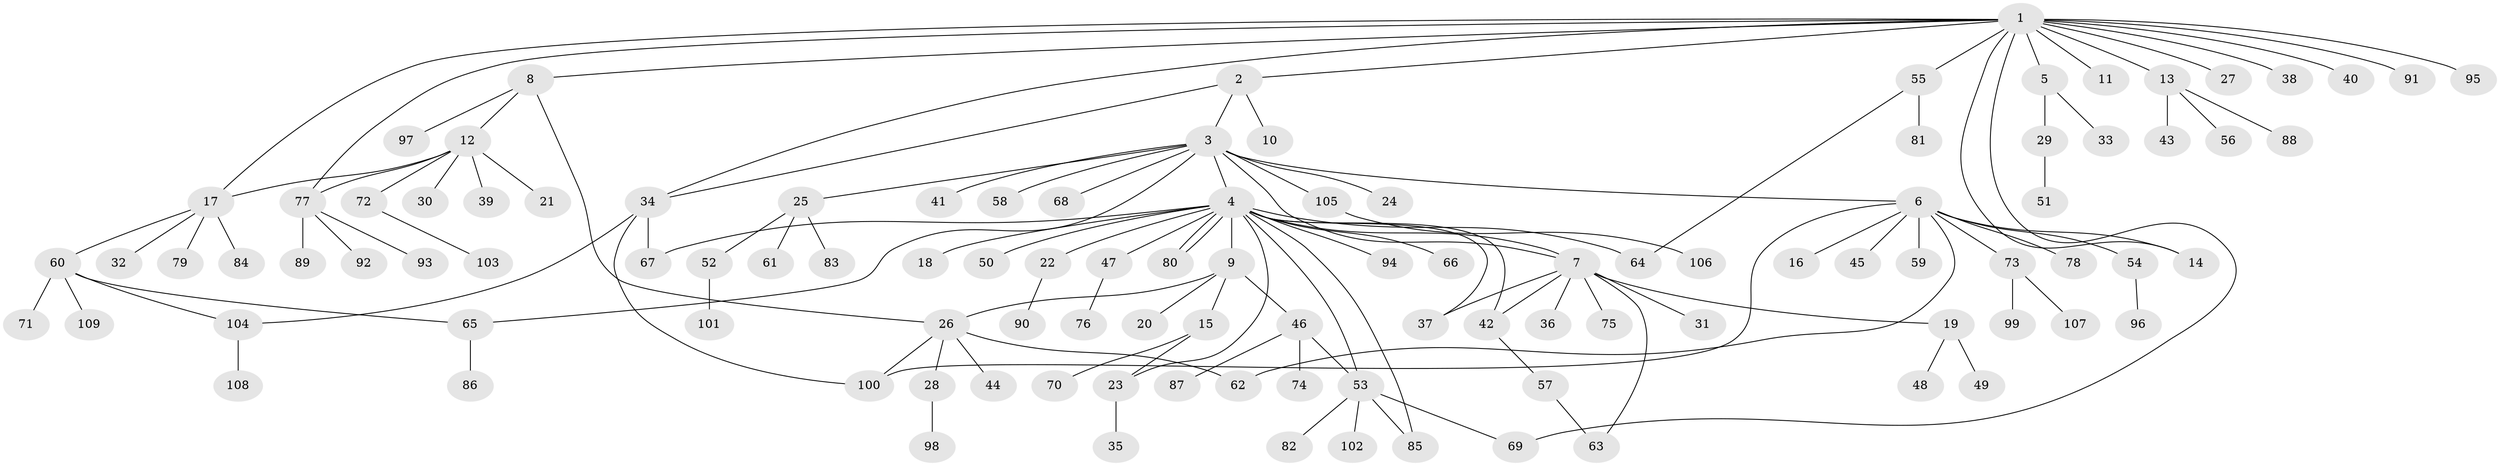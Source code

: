 // Generated by graph-tools (version 1.1) at 2025/01/03/09/25 03:01:51]
// undirected, 109 vertices, 129 edges
graph export_dot {
graph [start="1"]
  node [color=gray90,style=filled];
  1;
  2;
  3;
  4;
  5;
  6;
  7;
  8;
  9;
  10;
  11;
  12;
  13;
  14;
  15;
  16;
  17;
  18;
  19;
  20;
  21;
  22;
  23;
  24;
  25;
  26;
  27;
  28;
  29;
  30;
  31;
  32;
  33;
  34;
  35;
  36;
  37;
  38;
  39;
  40;
  41;
  42;
  43;
  44;
  45;
  46;
  47;
  48;
  49;
  50;
  51;
  52;
  53;
  54;
  55;
  56;
  57;
  58;
  59;
  60;
  61;
  62;
  63;
  64;
  65;
  66;
  67;
  68;
  69;
  70;
  71;
  72;
  73;
  74;
  75;
  76;
  77;
  78;
  79;
  80;
  81;
  82;
  83;
  84;
  85;
  86;
  87;
  88;
  89;
  90;
  91;
  92;
  93;
  94;
  95;
  96;
  97;
  98;
  99;
  100;
  101;
  102;
  103;
  104;
  105;
  106;
  107;
  108;
  109;
  1 -- 2;
  1 -- 5;
  1 -- 8;
  1 -- 11;
  1 -- 13;
  1 -- 14;
  1 -- 17;
  1 -- 27;
  1 -- 34;
  1 -- 38;
  1 -- 40;
  1 -- 55;
  1 -- 69;
  1 -- 77;
  1 -- 91;
  1 -- 95;
  2 -- 3;
  2 -- 10;
  2 -- 34;
  3 -- 4;
  3 -- 6;
  3 -- 7;
  3 -- 24;
  3 -- 25;
  3 -- 41;
  3 -- 58;
  3 -- 65;
  3 -- 68;
  3 -- 105;
  4 -- 7;
  4 -- 9;
  4 -- 18;
  4 -- 22;
  4 -- 23;
  4 -- 37;
  4 -- 42;
  4 -- 47;
  4 -- 50;
  4 -- 53;
  4 -- 64;
  4 -- 66;
  4 -- 67;
  4 -- 80;
  4 -- 80;
  4 -- 85;
  4 -- 94;
  5 -- 29;
  5 -- 33;
  6 -- 14;
  6 -- 16;
  6 -- 45;
  6 -- 54;
  6 -- 59;
  6 -- 62;
  6 -- 73;
  6 -- 78;
  6 -- 100;
  7 -- 19;
  7 -- 31;
  7 -- 36;
  7 -- 37;
  7 -- 42;
  7 -- 63;
  7 -- 75;
  8 -- 12;
  8 -- 26;
  8 -- 97;
  9 -- 15;
  9 -- 20;
  9 -- 26;
  9 -- 46;
  12 -- 17;
  12 -- 21;
  12 -- 30;
  12 -- 39;
  12 -- 72;
  12 -- 77;
  13 -- 43;
  13 -- 56;
  13 -- 88;
  15 -- 23;
  15 -- 70;
  17 -- 32;
  17 -- 60;
  17 -- 79;
  17 -- 84;
  19 -- 48;
  19 -- 49;
  22 -- 90;
  23 -- 35;
  25 -- 52;
  25 -- 61;
  25 -- 83;
  26 -- 28;
  26 -- 44;
  26 -- 62;
  26 -- 100;
  28 -- 98;
  29 -- 51;
  34 -- 67;
  34 -- 100;
  34 -- 104;
  42 -- 57;
  46 -- 53;
  46 -- 74;
  46 -- 87;
  47 -- 76;
  52 -- 101;
  53 -- 69;
  53 -- 82;
  53 -- 85;
  53 -- 102;
  54 -- 96;
  55 -- 64;
  55 -- 81;
  57 -- 63;
  60 -- 65;
  60 -- 71;
  60 -- 104;
  60 -- 109;
  65 -- 86;
  72 -- 103;
  73 -- 99;
  73 -- 107;
  77 -- 89;
  77 -- 92;
  77 -- 93;
  104 -- 108;
  105 -- 106;
}
